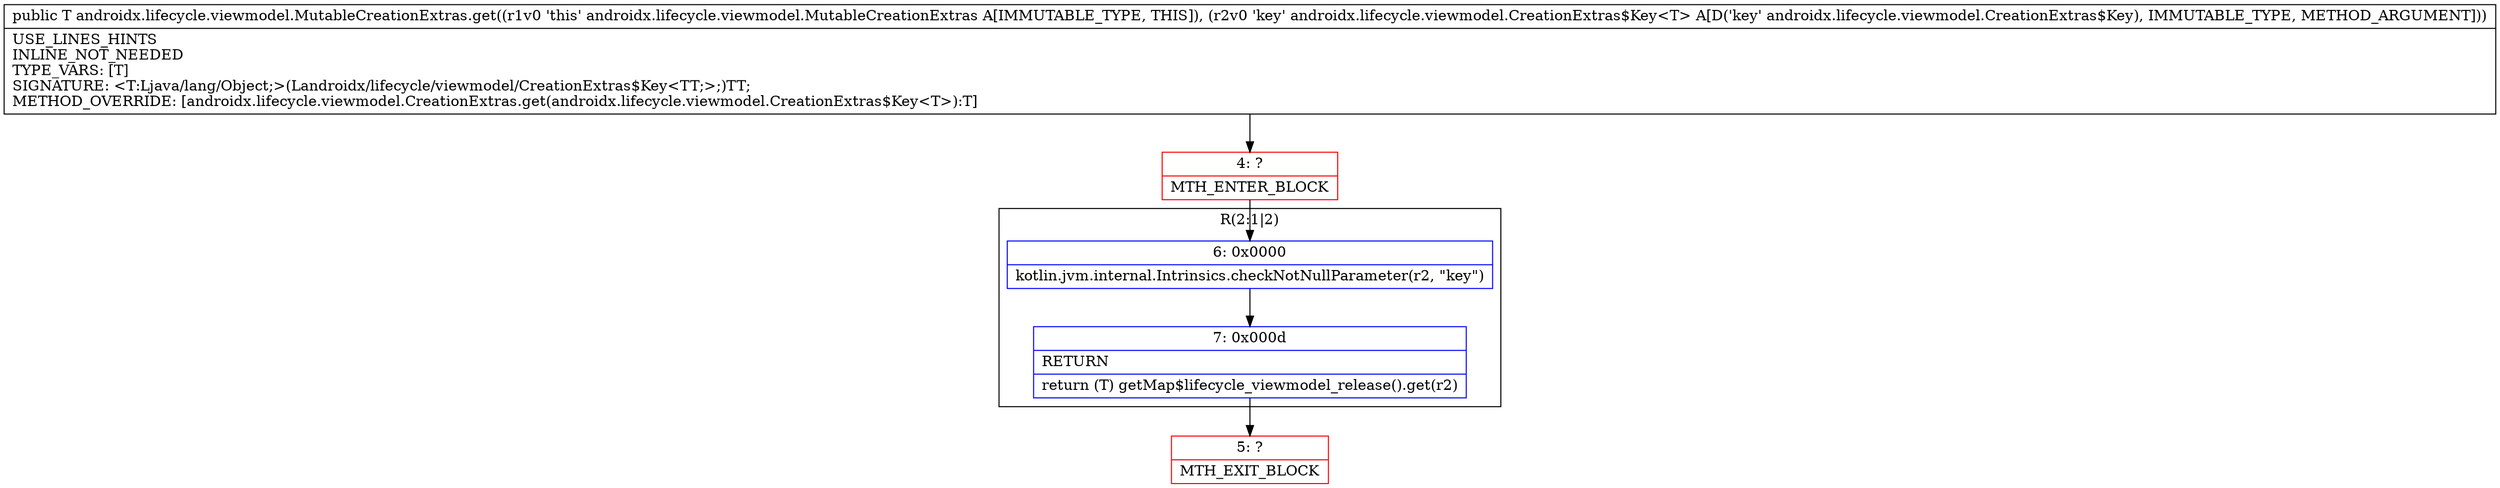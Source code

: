 digraph "CFG forandroidx.lifecycle.viewmodel.MutableCreationExtras.get(Landroidx\/lifecycle\/viewmodel\/CreationExtras$Key;)Ljava\/lang\/Object;" {
subgraph cluster_Region_1361203879 {
label = "R(2:1|2)";
node [shape=record,color=blue];
Node_6 [shape=record,label="{6\:\ 0x0000|kotlin.jvm.internal.Intrinsics.checkNotNullParameter(r2, \"key\")\l}"];
Node_7 [shape=record,label="{7\:\ 0x000d|RETURN\l|return (T) getMap$lifecycle_viewmodel_release().get(r2)\l}"];
}
Node_4 [shape=record,color=red,label="{4\:\ ?|MTH_ENTER_BLOCK\l}"];
Node_5 [shape=record,color=red,label="{5\:\ ?|MTH_EXIT_BLOCK\l}"];
MethodNode[shape=record,label="{public T androidx.lifecycle.viewmodel.MutableCreationExtras.get((r1v0 'this' androidx.lifecycle.viewmodel.MutableCreationExtras A[IMMUTABLE_TYPE, THIS]), (r2v0 'key' androidx.lifecycle.viewmodel.CreationExtras$Key\<T\> A[D('key' androidx.lifecycle.viewmodel.CreationExtras$Key), IMMUTABLE_TYPE, METHOD_ARGUMENT]))  | USE_LINES_HINTS\lINLINE_NOT_NEEDED\lTYPE_VARS: [T]\lSIGNATURE: \<T:Ljava\/lang\/Object;\>(Landroidx\/lifecycle\/viewmodel\/CreationExtras$Key\<TT;\>;)TT;\lMETHOD_OVERRIDE: [androidx.lifecycle.viewmodel.CreationExtras.get(androidx.lifecycle.viewmodel.CreationExtras$Key\<T\>):T]\l}"];
MethodNode -> Node_4;Node_6 -> Node_7;
Node_7 -> Node_5;
Node_4 -> Node_6;
}

